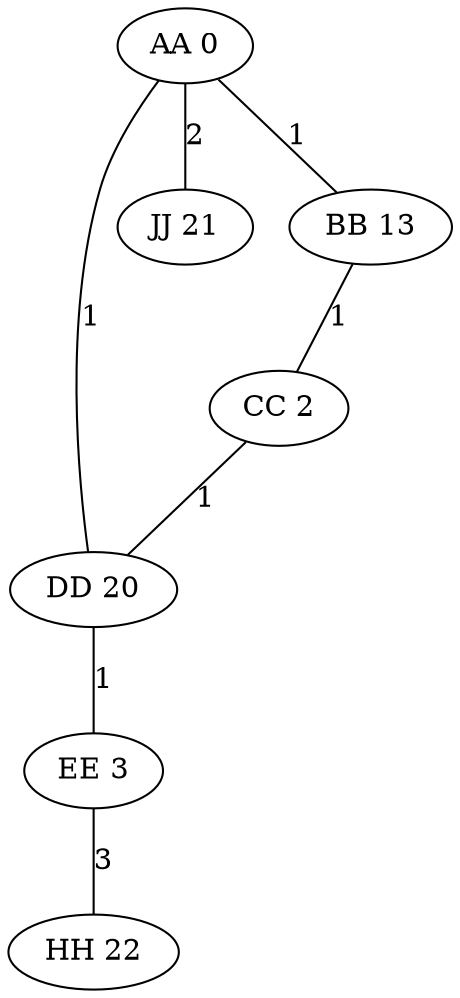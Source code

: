 graph g {
  AA[label="AA 0"];
    AA -- DD [label="1"];
    AA -- JJ [label="2"];
    AA -- BB [label="1"];
  BB[label="BB 13"];
    BB -- CC [label="1"];
  CC[label="CC 2"];
    CC -- DD [label="1"];
  DD[label="DD 20"];
    DD -- EE [label="1"];
  EE[label="EE 3"];
    EE -- HH [label="3"];
  HH[label="HH 22"];
  JJ[label="JJ 21"];
}

